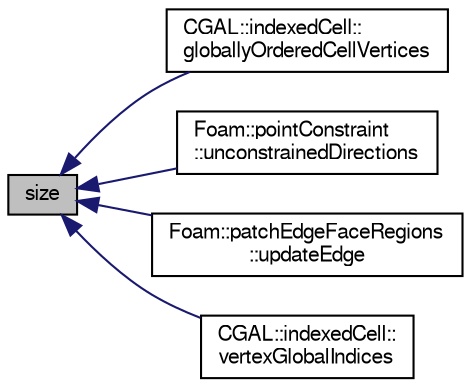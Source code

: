digraph "size"
{
  bgcolor="transparent";
  edge [fontname="FreeSans",fontsize="10",labelfontname="FreeSans",labelfontsize="10"];
  node [fontname="FreeSans",fontsize="10",shape=record];
  rankdir="LR";
  Node1 [label="size",height=0.2,width=0.4,color="black", fillcolor="grey75", style="filled" fontcolor="black"];
  Node1 -> Node2 [dir="back",color="midnightblue",fontsize="10",style="solid",fontname="FreeSans"];
  Node2 [label="CGAL::indexedCell::\lgloballyOrderedCellVertices",height=0.2,width=0.4,color="black",URL="$a01020.html#aa2b547cd4bfa8695aa99025967f589dc",tooltip="Using the globalIndex object, return a list of four vertices with. "];
  Node1 -> Node3 [dir="back",color="midnightblue",fontsize="10",style="solid",fontname="FreeSans"];
  Node3 [label="Foam::pointConstraint\l::unconstrainedDirections",height=0.2,width=0.4,color="black",URL="$a01815.html#a5dd14d9e32b417425fbc9b62a1e90600",tooltip="Return the accumulated unconstrained directions. Directions. "];
  Node1 -> Node4 [dir="back",color="midnightblue",fontsize="10",style="solid",fontname="FreeSans"];
  Node4 [label="Foam::patchEdgeFaceRegions\l::updateEdge",height=0.2,width=0.4,color="black",URL="$a01743.html#afb979015164183b250c0c69790e2b632",tooltip="New information for edge (from e.g. coupled edge) "];
  Node1 -> Node5 [dir="back",color="midnightblue",fontsize="10",style="solid",fontname="FreeSans"];
  Node5 [label="CGAL::indexedCell::\lvertexGlobalIndices",height=0.2,width=0.4,color="black",URL="$a01020.html#aa992f27590f06b05848afcd2c0e00a76",tooltip="Using the globalIndex object, return a list of four (sorted) global. "];
}
